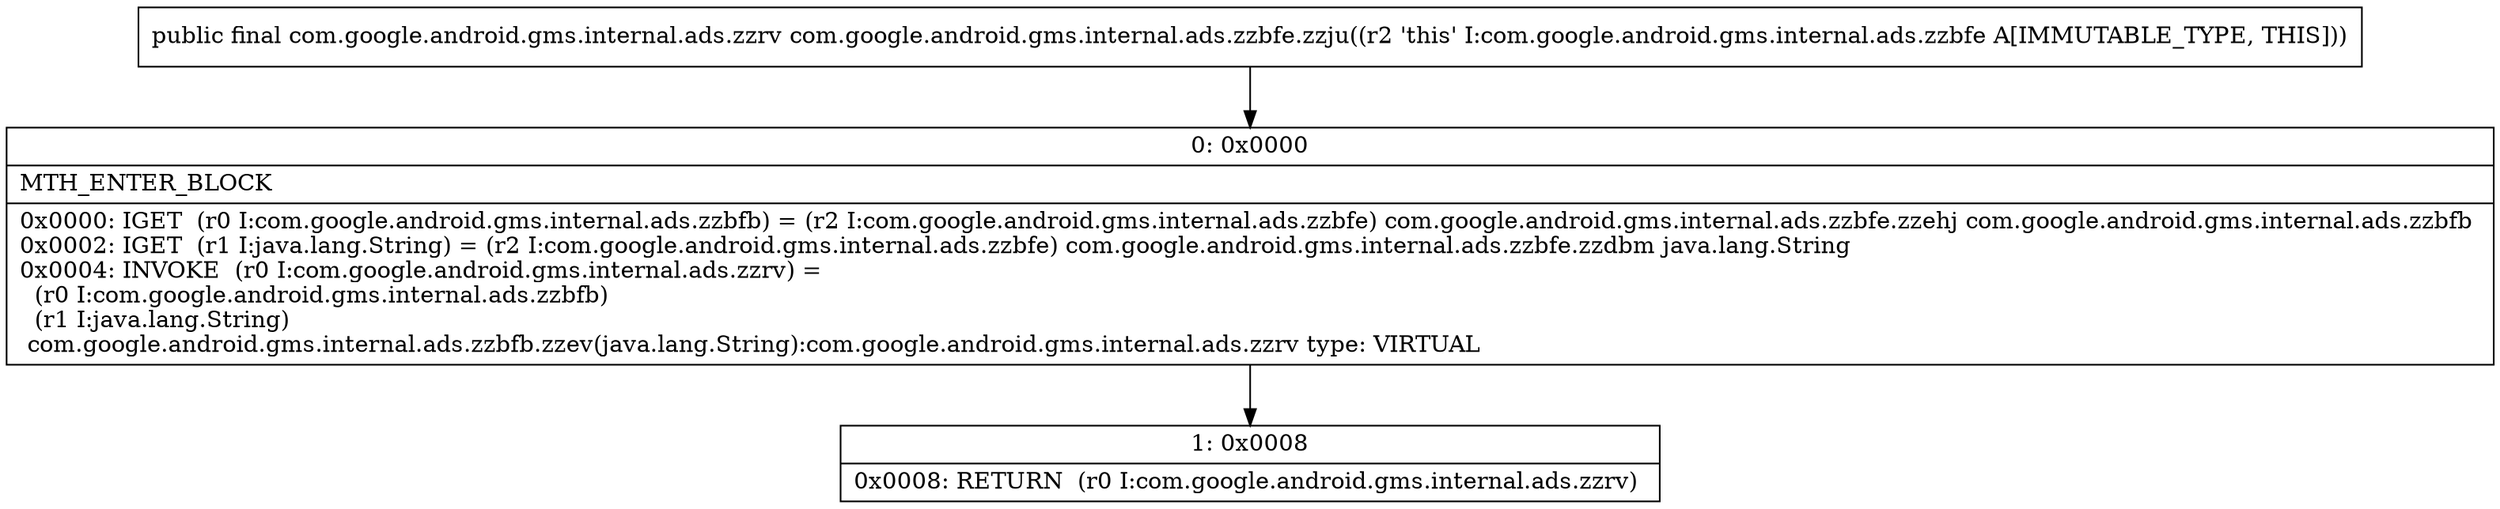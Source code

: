 digraph "CFG forcom.google.android.gms.internal.ads.zzbfe.zzju()Lcom\/google\/android\/gms\/internal\/ads\/zzrv;" {
Node_0 [shape=record,label="{0\:\ 0x0000|MTH_ENTER_BLOCK\l|0x0000: IGET  (r0 I:com.google.android.gms.internal.ads.zzbfb) = (r2 I:com.google.android.gms.internal.ads.zzbfe) com.google.android.gms.internal.ads.zzbfe.zzehj com.google.android.gms.internal.ads.zzbfb \l0x0002: IGET  (r1 I:java.lang.String) = (r2 I:com.google.android.gms.internal.ads.zzbfe) com.google.android.gms.internal.ads.zzbfe.zzdbm java.lang.String \l0x0004: INVOKE  (r0 I:com.google.android.gms.internal.ads.zzrv) = \l  (r0 I:com.google.android.gms.internal.ads.zzbfb)\l  (r1 I:java.lang.String)\l com.google.android.gms.internal.ads.zzbfb.zzev(java.lang.String):com.google.android.gms.internal.ads.zzrv type: VIRTUAL \l}"];
Node_1 [shape=record,label="{1\:\ 0x0008|0x0008: RETURN  (r0 I:com.google.android.gms.internal.ads.zzrv) \l}"];
MethodNode[shape=record,label="{public final com.google.android.gms.internal.ads.zzrv com.google.android.gms.internal.ads.zzbfe.zzju((r2 'this' I:com.google.android.gms.internal.ads.zzbfe A[IMMUTABLE_TYPE, THIS])) }"];
MethodNode -> Node_0;
Node_0 -> Node_1;
}

